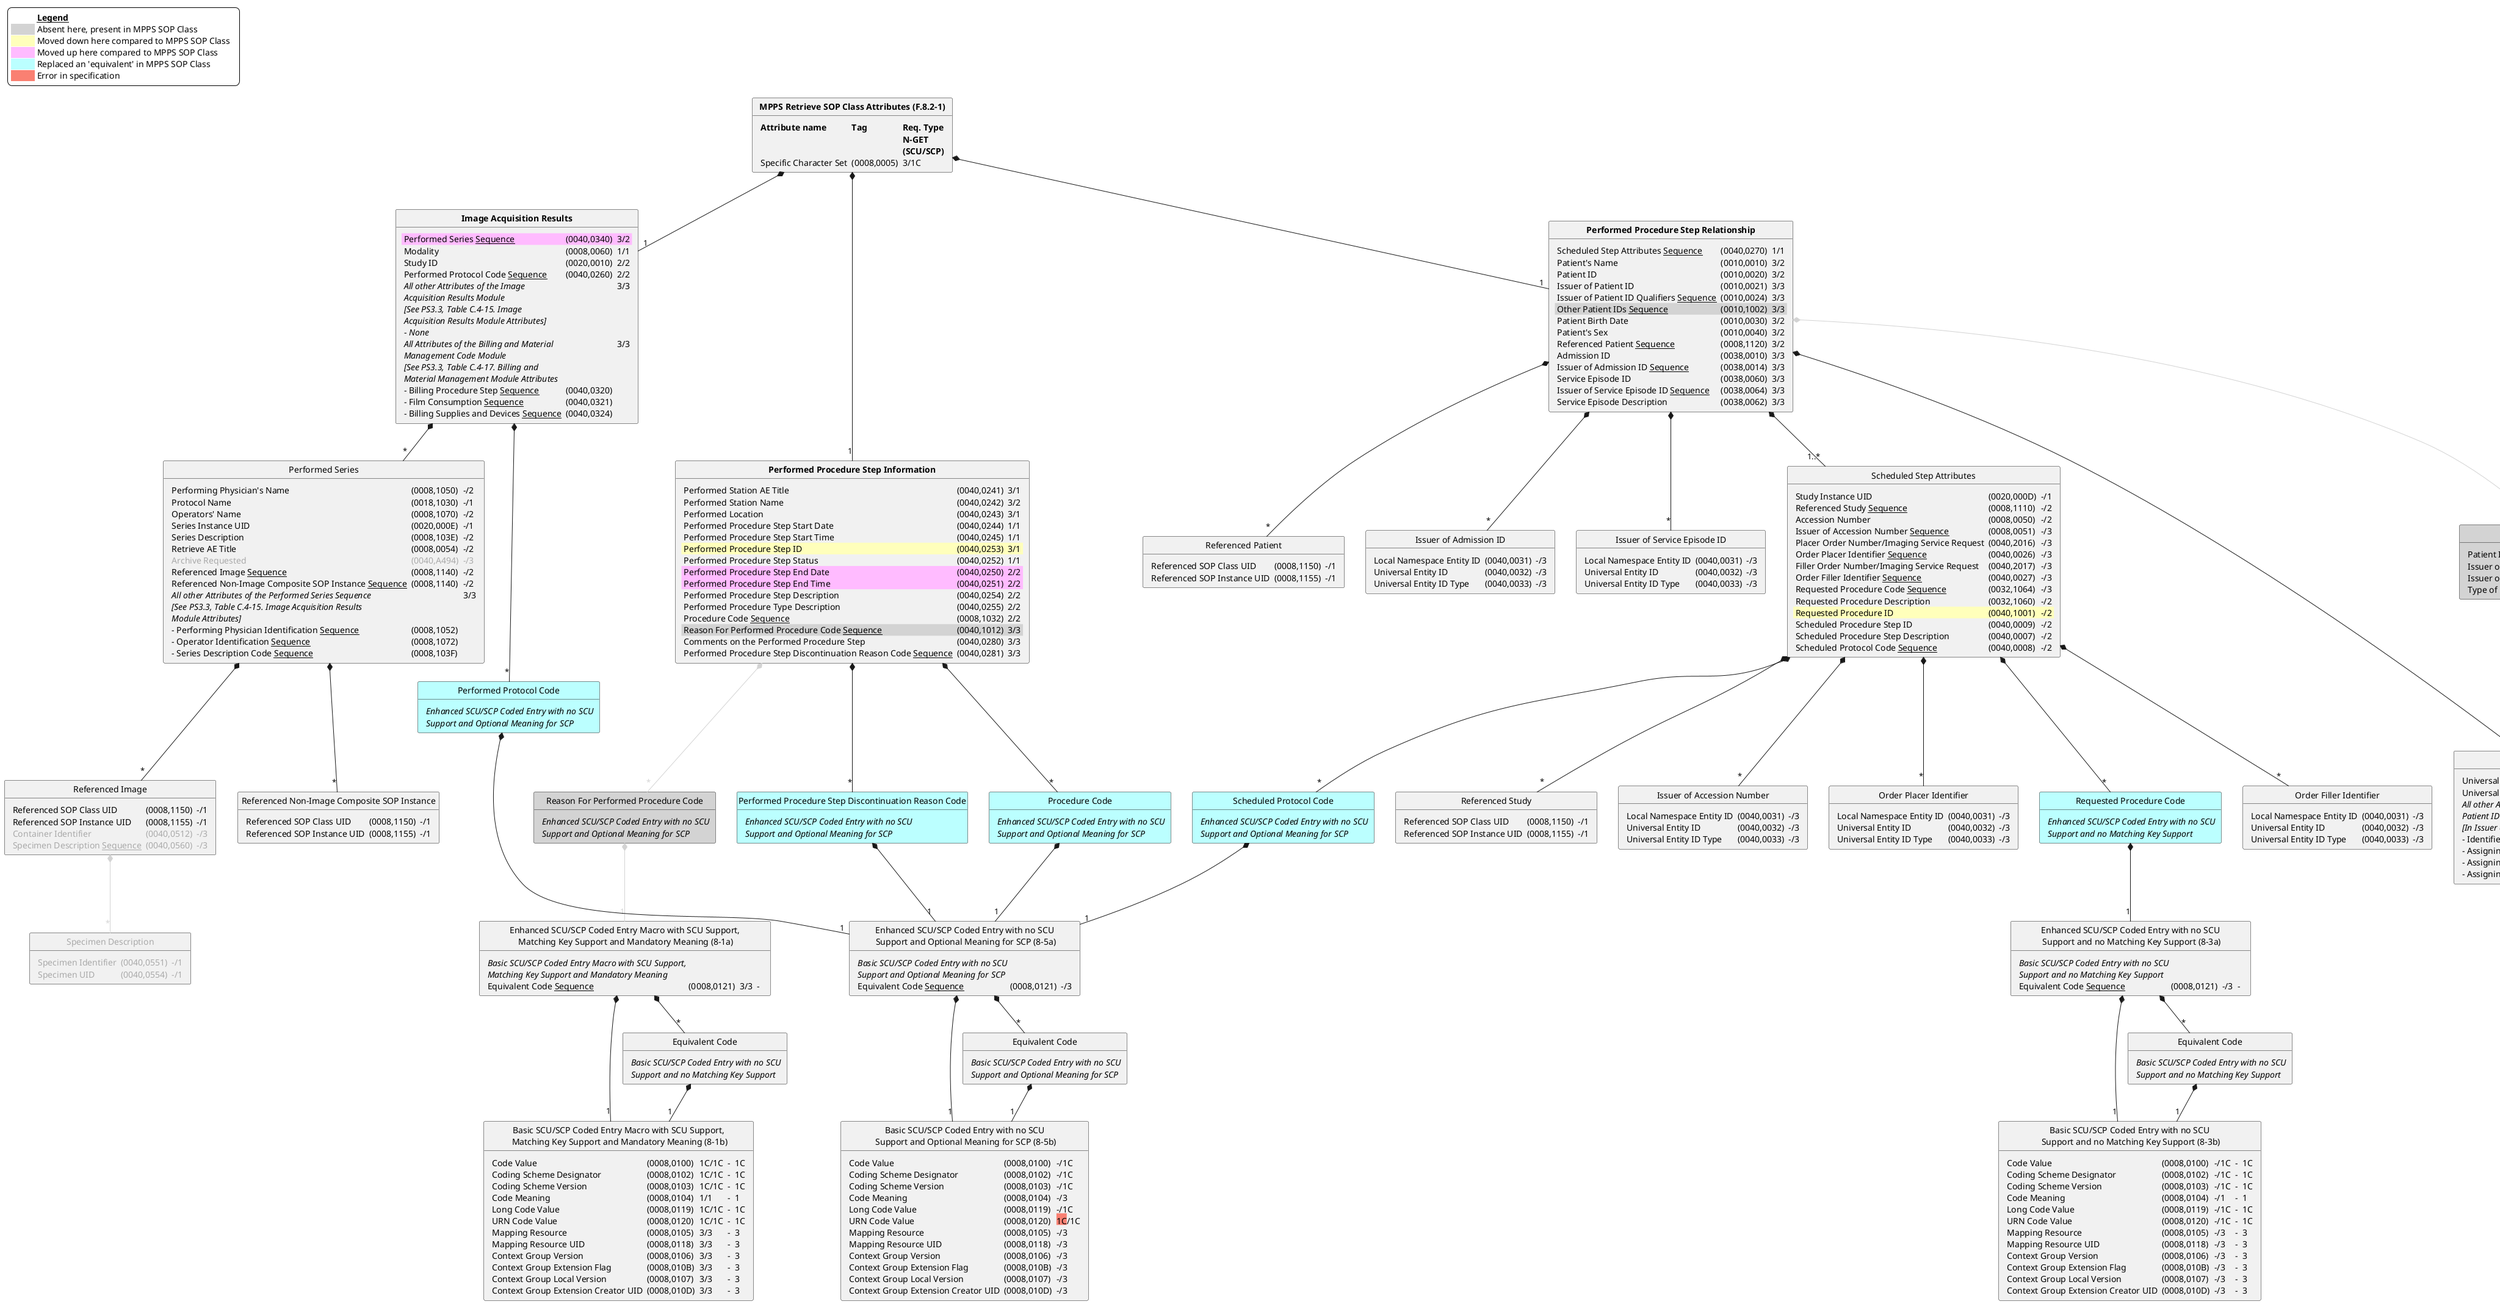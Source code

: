 @startuml Modality Performed Procedure Step Retrieve SOP Class N-GET Attributes
<style>
title {
  HorizontalAlignment center
  Fontsize 26
}
</style>
skinparam legend {
  backgroundColor #White
  entrySeparator #White
}

hide empty members
hide circle
' left to right direction
' title
'   PS3.4, Table F.8.2-1
'   Modality Performed Procedure Step Retrieve SOP Class N-GET Attributes
' end title

  class "<b>MPPS Retrieve SOP Class Attributes (F.8.2-1)" as mppsra {
  <#transparent,#transparent>| <b>Attribute name | <b>Tag | <b>Req. Type\n <b>N-GET\n <b>(SCU/SCP) |
  | Specific Character Set | (0008,0005) | 3/1C |
  }

  class "<b>Performed Procedure Step Relationship" as ppsr {
  <#transparent,#transparent>| Scheduled Step Attributes <u>Sequence</u> | (0040,0270) | 1/1 |
  | Patient's Name                                  | (0010,0010) | 3/2 |
  | Patient ID                                      | (0010,0020) | 3/2 |
  | Issuer of Patient ID                            | (0010,0021) | 3/3 |
  | Issuer of Patient ID Qualifiers <u>Sequence</u> | (0010,0024) | 3/3 |
' The next item is present in the MPPS SOP Class but absent here!
  <#lightgrey>| Other Patient IDs <u>Sequence</u> | (0010,1002) | 3/3 |
  | Patient Birth Date                              | (0010,0030) | 3/2 |
  | Patient's Sex                                   | (0010,0040) | 3/2 |
  | Referenced Patient <u>Sequence</u>              | (0008,1120) | 3/2 |
  | Admission ID                                    | (0038,0010) | 3/3 |
  | Issuer of Admission ID <u>Sequence</u>          | (0038,0014) | 3/3 |
  | Service Episode ID                              | (0038,0060) | 3/3 |
  | Issuer of Service Episode ID <u>Sequence</u>    | (0038,0064) | 3/3 |
  | Service Episode Description                     | (0038,0062) | 3/3 |
  }

  class "Scheduled Step Attributes" as ssa {
  <#transparent,#transparent>| Study Instance UID | (0020,000D) | -/1 |
  | Referenced Study <u>Sequence</u>            | (0008,1110) | -/2 |
  | Accession Number                            | (0008,0050) | -/2 |
  | Issuer of Accession Number <u>Sequence</u>  | (0008,0051) | -/3 |
  | Placer Order Number/Imaging Service Request | (0040,2016) | -/3 |
  | Order Placer Identifier <u>Sequence</u>     | (0040,0026) | -/3 |
  | Filler Order Number/Imaging Service Request | (0040,2017) | -/3 |
  | Order Filler Identifier <u>Sequence</u>     | (0040,0027) | -/3 |
  | Requested Procedure Code <u>Sequence</u>    | (0032,1064) | -/3 |
  | Requested Procedure Description             | (0032,1060) | -/2 |
' order of next item in this class is different than in MPPS SOP Class' Scheduled Step Attributes; why?
  <#ffffbb>| Requested Procedure ID | (0040,1001) | -/2 |
  | Scheduled Procedure Step ID                 | (0040,0009) | -/2 |
  | Scheduled Procedure Step Description        | (0040,0007) | -/2 |
  | Scheduled Protocol Code <u>Sequence</u>     | (0040,0008) | -/2 |
  }

  class "Referenced Study" as rs {
  <#transparent,#transparent>| Referenced SOP Class UID | (0008,1150) | -/1 |
  | Referenced SOP Instance UID | (0008,1155) | -/1 |
  }

  class "Issuer of Accession Number" as ioan {
  <#transparent,#transparent>| Local Namespace Entity ID | (0040,0031) | -/3 |
  | Universal Entity ID      | (0040,0032) | -/3 |
  | Universal Entity ID Type | (0040,0033) | -/3 |
  }

  class "Order Placer Identifier" as opi {
  <#transparent,#transparent>| Local Namespace Entity ID | (0040,0031) | -/3 |
  | Universal Entity ID      | (0040,0032) | -/3 |
  | Universal Entity ID Type | (0040,0033) | -/3 |
  }

  class "Order Filler Identifier" as ofi {
  <#transparent,#transparent>| Local Namespace Entity ID | (0040,0031) | -/3 |
  | Universal Entity ID      | (0040,0032) | -/3 |
  | Universal Entity ID Type | (0040,0033) | -/3 |
  }

  class "Requested Procedure Code" as rpc #bbffff {
  <#transparent,#transparent>| <i>Enhanced SCU/SCP Coded Entry with no SCU\n <i>Support and no Matching Key Support |
  }
  
  class "Scheduled Protocol Code" as spc #bbffff {
  <#transparent,#transparent>| <i>Enhanced SCU/SCP Coded Entry with no SCU\n <i>Support and Optional Meaning for SCP |
  }

  class "Issuer of Patient ID Qualifiers" as iopiq {
  <#transparent,#transparent>| Universal Entity ID | (0040,0032) | 3/3 |
  | Universal Entity ID Type | (0040,0033) | 1C/1C |
  | <i>All other Attributes of the Issuer of\n <i>Patient ID Qualifiers Sequence\n <i>[In Issuer of Patient ID Macro (PS3.3, Table 10-18)] | | 3/3 | NA | |
  | – Identifier Type Code                                | (0040,0035) |
  | – Assigning Facility <u>Sequence</u>                  | (0040,0036) |
  | – Assigning Jurisdiction Code <u>Sequence</u>         | (0040,0039) |
  | – Assigning Agency Or Department Code <u>Sequence</u> | (0040,003A) |
  }

  class "Other Patient ID" as opi2 #lightgrey {
  <#transparent,#transparent>| Patient ID           | (0010,0020) | 3/3 |
  | Issuer of Patient ID                            | (0010,0021) | 3/3 |
  | Issuer of Patient ID Qualifiers <u>Sequence</u> | (0010,0024) | 3/3 |
  | Type of Patient ID                              | (0010,0022) | 3/3 |
  }

  class "Referenced Patient" as rp {
  <#transparent,#transparent>| Referenced SOP Class UID | (0008,1150) | -/1 |
  | Referenced SOP Instance UID | (0008,1155) | -/1 |
  }

  class "Issuer of Admission ID" as ioai {
  <#transparent,#transparent>| Local Namespace Entity ID | (0040,0031) | -/3 |
  | Universal Entity ID       | (0040,0032) | -/3 |
  | Universal Entity ID Type  | (0040,0033) | -/3 |
  }

  class "Issuer of Service Episode ID" as iosei {
  <#transparent,#transparent>| Local Namespace Entity ID | (0040,0031) | -/3 |
  | Universal Entity ID       | (0040,0032) | -/3 |
  | Universal Entity ID Type  | (0040,0033) | -/3 |
  }

  class "<b>Performed Procedure Step Information" as ppsi {
  <#transparent,#transparent>| Performed Station AE Title                | (0040,0241) | 3/1 |
  | Performed Station Name                                               | (0040,0242) | 3/2 |
  | Performed Location                                                   | (0040,0243) | 3/1 |
  | Performed Procedure Step Start Date                                  | (0040,0244) | 1/1 |
  | Performed Procedure Step Start Time                                  | (0040,0245) | 1/1 |
  <#ffffbb>| Performed Procedure Step ID                                 | (0040,0253) | 3/1 |
  | Performed Procedure Step Status                                      | (0040,0252) | 1/1 |
  <#ffbbff>| Performed Procedure Step End Date                           | (0040,0250) | 2/2 |
  <#ffbbff>| Performed Procedure Step End Time                           | (0040,0251) | 2/2 |
  | Performed Procedure Step Description                                 | (0040,0254) | 2/2 |
  | Performed Procedure Type Description                                 | (0040,0255) | 2/2 |
  | Procedure Code <u>Sequence</u>                                       | (0008,1032) | 2/2 |
  <#LightGrey>| Reason For Performed Procedure Code <u>Sequence</u>      | (0040,1012) | 3/3 |
  | Comments on the Performed Procedure Step                             | (0040,0280) | 3/3 |
  | Performed Procedure Step Discontinuation Reason Code <u>Sequence</u> | (0040,0281) | 3/3 |
  }

  class "Procedure Code" as pc #bbffff {
  <#transparent,#transparent>| <i>Enhanced SCU/SCP Coded Entry with no SCU\n <i>Support and Optional Meaning for SCP |
  }

  class "Reason For Performed Procedure Code" as rfppc #lightgrey {
  <#transparent,#transparent>| <i>Enhanced SCU/SCP Coded Entry with no SCU\n <i>Support and Optional Meaning for SCP |
  }

  class "Performed Procedure Step Discontinuation Reason Code" as ppsdrc #bbffff {
  <#transparent,#transparent>| <i>Enhanced SCU/SCP Coded Entry with no SCU\n <i>Support and Optional Meaning for SCP |
  }

  class "<b>Image Acquisition Results" as iar {
  <#ffbbff,#transparent>| Performed Series <u>Sequence</u> | (0040,0340) | 3/2 |
  | Modality                                | (0008,0060) | 1/1 | NA  |   |
  | Study ID                                | (0020,0010) | 2/2 | NA  |   |
  | Performed Protocol Code <u>Sequence</u> | (0040,0260) | 2/2 | 3/2 |   |
  | <i>All other Attributes of the Image\n <i>Acquisition Results Module\n <i>[See PS3.3, Table C.4-15. Image\n <i>Acquisition Results Module Attributes] | | 3/3 | 3/3 | |
  | – <i>None | |
  | <i>All Attributes of the Billing and Material\n <i>Management Code Module\n <i>[See PS3.3, Table C.4-17. Billing and\n <i>Material Management Module Attributes | | 3/3 | 3/3 | |
  | – Billing Procedure Step <u>Sequence</u>       | (0040,0320) |
  | – Film Consumption <u>Sequence</u>             | (0040,0321) |
  | – Billing Supplies and Devices <u>Sequence</u> | (0040,0324) |
  }

  class "Performed Protocol Code" as ppc #bbffff {
  <#transparent,#transparent>| <i>Enhanced SCU/SCP Coded Entry with no SCU\n <i>Support and Optional Meaning for SCP |
  }

  class "Performed Series" as ps {
  <#transparent,#transparent>| Performing Physician's Name      | (0008,1050) | -/2 |
  | Protocol Name                                               | (0018,1030) | -/1 |
  | Operators' Name                                             | (0008,1070) | -/2 |
  | Series Instance UID                                         | (0020,000E) | -/1 |
  | Series Description                                          | (0008,103E) | -/2 |
  | Retrieve AE Title                                           | (0008,0054) | -/2 |
  | <color:#darkgrey>Archive Requested</color>                  | <color:darkgrey>(0040,A494) | <color:darkgrey>-/3 |
  | Referenced Image <u>Sequence</u>                            | (0008,1140) | -/2 |
  | Referenced Non-Image Composite SOP Instance <u>Sequence</u> | (0008,1140) | -/2 |
  | <i>All other Attributes of the Performed Series Sequence\n <i>[See PS3.3, Table C.4-15. Image Acquisition Results\n <i>Module Attributes] | | 3/3 | 3/3 | |
  | – Performing Physician Identification <u>Sequence</u> | (0008,1052) |
  | – Operator Identification <u>Sequence</u>             | (0008,1072) |
  | – Series Description Code <u>Sequence</u>             | (0008,103F) |
  }
  
  class "Referenced Image" as ri {
  <#transparent,#transparent>| Referenced SOP Class UID | (0008,1150) | -/1 |
  | Referenced SOP Instance UID | (0008,1155) | -/1 |
  | <color:#darkgrey>Container Identifier</color> | <color:#darkgrey>(0040,0512) | <color:#darkgrey>-/3 |
  | <color:#darkgrey>Specimen Description <u>Sequence</u></color> | <color:#darkgrey>(0040,0560) | <color:#darkgrey>-/3 |
  }

  class "<color:#darkgrey>Specimen Description" as sd {
  <#transparent,#transparent>| <color:#darkgrey>Specimen Identifier | <color:#darkgrey>(0040,0551) | <color:#darkgrey>-/1 |
  | <color:#darkgrey>Specimen UID | <color:#darkgrey>(0040,0554) | <color:#darkgrey>-/1 |
  }

  class "Referenced Non-Image Composite SOP Instance" as rnicsi {
  <#transparent,#transparent>| Referenced SOP Class UID | (0008,1150) | -/1 |
  | Referenced SOP Instance UID | (0008,1155) | -/1 |
  }

' ===============================

  class "Enhanced SCU/SCP Coded Entry Macro with SCU Support,\n Matching Key Support and Mandatory Meaning (8-1a)" as 1a {
  <#transparent,#transparent>| <i>Basic SCU/SCP Coded Entry Macro with SCU Support,\n <i>Matching Key Support and Mandatory Meaning | | | | |
  | Equivalent Code <u>Sequence</u> | (0008,0121) | 3/3 | - | |
  }

  class "Equivalent Code" as ec1a {
  <#transparent,#transparent>| <i>Basic SCU/SCP Coded Entry with no SCU\n <i>Support and no Matching Key Support |
  }
  
  class "Basic SCU/SCP Coded Entry Macro with SCU Support,\n Matching Key Support and Mandatory Meaning (8-1b)" as 1b {
  <#transparent,#transparent>| Code Value | (0008,0100) | 1C/1C | - | 1C |
  | Coding Scheme Designator            | (0008,0102) | 1C/1C | - | 1C |
  | Coding Scheme Version               | (0008,0103) | 1C/1C | - | 1C |
  | Code Meaning                        | (0008,0104) | 1/1   | - | 1  |
  | Long Code Value                     | (0008,0119) | 1C/1C | - | 1C |
  | URN Code Value                      | (0008,0120) | 1C/1C | - | 1C |
  | Mapping Resource                    | (0008,0105) | 3/3   | - | 3  |
  | Mapping Resource UID                | (0008,0118) | 3/3   | - | 3  |
  | Context Group Version               | (0008,0106) | 3/3   | - | 3  |
  | Context Group Extension Flag        | (0008,010B) | 3/3   | - | 3  |
  | Context Group Local Version         | (0008,0107) | 3/3   | - | 3  |
  | Context Group Extension Creator UID | (0008,010D) | 3/3   | - | 3  |
  }

  class "Enhanced SCU/SCP Coded Entry with no SCU\n Support and no Matching Key Support (8-3a)" as 3a {
  <#transparent,#transparent>| <i>Basic SCU/SCP Coded Entry with no SCU\n <i>Support and no Matching Key Support | | | | |
  | Equivalent Code <u>Sequence</u> | (0008,0121) | -/3 | - | |
  }

  class "Equivalent Code" as ec3a {
  <#transparent,#transparent>| <i>Basic SCU/SCP Coded Entry with no SCU\n <i>Support and no Matching Key Support |
  }
  
  class "Basic SCU/SCP Coded Entry with no SCU\n Support and no Matching Key Support (8-3b)" as 3b {
  <#transparent,#transparent>| Code Value | (0008,0100) | -/1C | - | 1C |
  | Coding Scheme Designator            | (0008,0102) | -/1C | - | 1C |
  | Coding Scheme Version               | (0008,0103) | -/1C | - | 1C |
  | Code Meaning                        | (0008,0104) | -/1  | - | 1  |
  | Long Code Value                     | (0008,0119) | -/1C | - | 1C |
  | URN Code Value                      | (0008,0120) | -/1C | - | 1C |
  | Mapping Resource                    | (0008,0105) | -/3  | - | 3  |
  | Mapping Resource UID                | (0008,0118) | -/3  | - | 3  |
  | Context Group Version               | (0008,0106) | -/3  | - | 3  |
  | Context Group Extension Flag        | (0008,010B) | -/3  | - | 3  |
  | Context Group Local Version         | (0008,0107) | -/3  | - | 3  |
  | Context Group Extension Creator UID | (0008,010D) | -/3  | - | 3  |
  }

  class "Enhanced SCU/SCP Coded Entry with no SCU\n Support and Optional Meaning for SCP (8-5a)" as 5a {
  <#transparent,#transparent>| <i>Basic SCU/SCP Coded Entry with no SCU\n <i>Support and Optional Meaning for SCP | | |
  | Equivalent Code <u>Sequence</u> | (0008,0121) | -/3 |
  }

  class "Equivalent Code" as ec5a {
  <#transparent,#transparent>| <i>Basic SCU/SCP Coded Entry with no SCU\n <i>Support and Optional Meaning for SCP |
  }
  
  class "Basic SCU/SCP Coded Entry with no SCU\n Support and Optional Meaning for SCP (8-5b)" as 5b {
  <#transparent,#transparent>| Code Value | (0008,0100) | -/1C |
  | Coding Scheme Designator            | (0008,0102) | -/1C |
  | Coding Scheme Version               | (0008,0103) | -/1C |
  | Code Meaning                        | (0008,0104) | -/3  |
  | Long Code Value                     | (0008,0119) | -/1C |
  | URN Code Value                      | (0008,0120) | <back:salmon>1C</back>/1C |
  | Mapping Resource                    | (0008,0105) | -/3  |
  | Mapping Resource UID                | (0008,0118) | -/3  |
  | Context Group Version               | (0008,0106) | -/3  |
  | Context Group Extension Flag        | (0008,010B) | -/3  |
  | Context Group Local Version         | (0008,0107) | -/3  |
  | Context Group Extension Creator UID | (0008,010D) | -/3  |
  }

' =====================

legend top left
  <#White,#White>|           |= __Legend__ |
  |<#lightgrey>  | Absent here, present in MPPS SOP Class       |
  |<#ffffbb>     | Moved down here compared to MPPS SOP Class   |
  |<#ffbbff>     | Moved up here compared to MPPS SOP Class     |
  |<#bbffff>     | Replaced an 'equivalent' in MPPS SOP Class   |
  |<#salmon>     | Error in specification                       |
endlegend

' =====================

  mppsra *-- "1" ppsr
  mppsra *-- "1" ppsi
  mppsra *-- "1" iar
  ppsr   *-- "1..*" ssa
  ppsr   *-- "*" iopiq
  ppsr   *-- "<color:lightgrey>*" opi2 #line:lightgrey
  ppsr   *-- "*" rp
  ppsr   *-- "*" ioai
  ppsr   *-- "*" iosei
  ssa    *-- "*" rs
  ssa    *-- "*" ioan
  ssa    *-- "*" opi
  ssa    *-- "*" ofi
  ssa    *-- "*" rpc
  ssa    *-- "*" spc
  rpc    *-- "1" 3a
  spc    *-- "1" 5a
  opi2   *-- "<color:lightgrey>*" iopiq #line:lightgrey : <i><color:lightgrey>All attributes
  ppsi   *-- "*" pc
  ppsi   *-- "<color:lightgrey>*" rfppc #line:lightgrey
  ppsi   *-- "*" ppsdrc
  rfppc  *-- "<color:lightgrey>1" 1a #line:lightgrey
  iar    *-- "*" ppc
  iar    *-- "*" ps
  ps     *-- "*" ri
  ps     *-- "*" rnicsi
  ri     *-- "<color:lightgrey>*" sd  #line:lightgrey
  ppsdrc *-- "1" 5a
  ppc    *-- "1" 5a
  pc     *-- "1" 5a

  1a     *-- "1" 1b
  1a     *-- "*" ec1a
  ec1a   *-- "1" 1b
  3a     *-- "1" 3b
  3a     *-- "*" ec3a
  ec3a   *-- "1" 3b
  5a     *-- "1" 5b
  5a     *-- "*" ec5a
  ec5a   *-- "1" 5b

@enduml